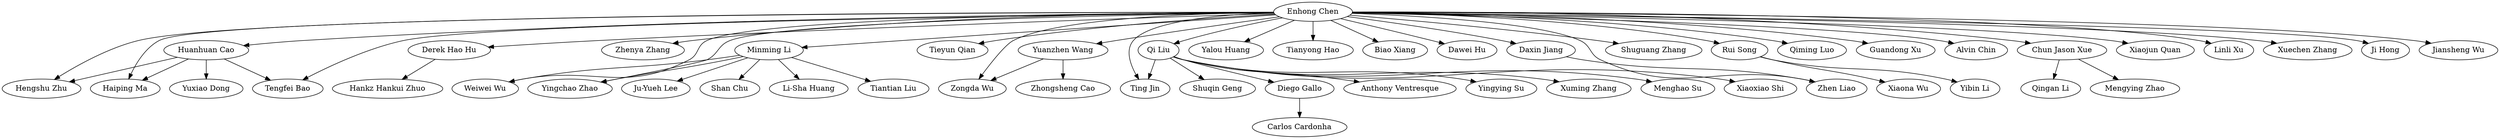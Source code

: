 strict digraph G{
"Enhong Chen" -> "Huanhuan Cao"
"Derek Hao Hu" -> "Hankz Hankui Zhuo"
"Enhong Chen" -> "Zhenya Zhang"
"Minming Li" -> "Li-Sha Huang"
"Minming Li" -> "Weiwei Wu"
"Enhong Chen" -> "Tieyun Qian"
"Yuanzhen Wang" -> "Zongda Wu"
"Qi Liu" -> "Xiaoxiao Shi"
"Enhong Chen" -> "Yalou Huang"
"Enhong Chen" -> "Tianyong Hao"
"Enhong Chen" -> "Biao Xiang"
"Enhong Chen" -> "Minming Li"
"Enhong Chen" -> "Dawei Hu"
"Enhong Chen" -> "Daxin Jiang"
"Enhong Chen" -> "Shuguang Zhang"
"Qi Liu" -> "Shuqin Geng"
"Enhong Chen" -> "Derek Hao Hu"
"Enhong Chen" -> "Yuanzhen Wang"
"Enhong Chen" -> "Rui Song"
"Enhong Chen" -> "Yingchao Zhao"
"Enhong Chen" -> "Qi Liu"
"Enhong Chen" -> "Zhen Liao"
"Qi Liu" -> "Diego Gallo"
"Rui Song" -> "Xiaona Wu"
"Huanhuan Cao" -> "Hengshu Zhu"
"Diego Gallo" -> "Carlos Cardonha"
"Enhong Chen" -> "Ting Jin"
"Qi Liu" -> "Ting Jin"
"Huanhuan Cao" -> "Haiping Ma"
"Enhong Chen" -> "Qiming Luo"
"Enhong Chen" -> "Weiwei Wu"
"Daxin Jiang" -> "Zhen Liao"
"Enhong Chen" -> "Guandong Xu"
"Enhong Chen" -> "Alvin Chin"
"Minming Li" -> "Tiantian Liu"
"Minming Li" -> "Yingchao Zhao"
"Qi Liu" -> "Anthony Ventresque"
"Chun Jason Xue" -> "Qingan Li"
"Enhong Chen" -> "Haiping Ma"
"Enhong Chen" -> "Xiaojun Quan"
"Minming Li" -> "Ju-Yueh Lee"
"Enhong Chen" -> "Linli Xu"
"Enhong Chen" -> "Xuechen Zhang"
"Rui Song" -> "Yibin Li"
"Huanhuan Cao" -> "Tengfei Bao"
"Qi Liu" -> "Yingying Su"
"Qi Liu" -> "Xuming Zhang"
"Huanhuan Cao" -> "Yuxiao Dong"
"Enhong Chen" -> "Tengfei Bao"
"Chun Jason Xue" -> "Mengying Zhao"
"Minming Li" -> "Shan Chu"
"Enhong Chen" -> "Chun Jason Xue"
"Enhong Chen" -> "Hengshu Zhu"
"Enhong Chen" -> "Ji Hong"
"Enhong Chen" -> "Jiansheng Wu"
"Qi Liu" -> "Menghao Su"
"Yuanzhen Wang" -> "Zhongsheng Cao"
"Enhong Chen" -> "Zongda Wu"
}